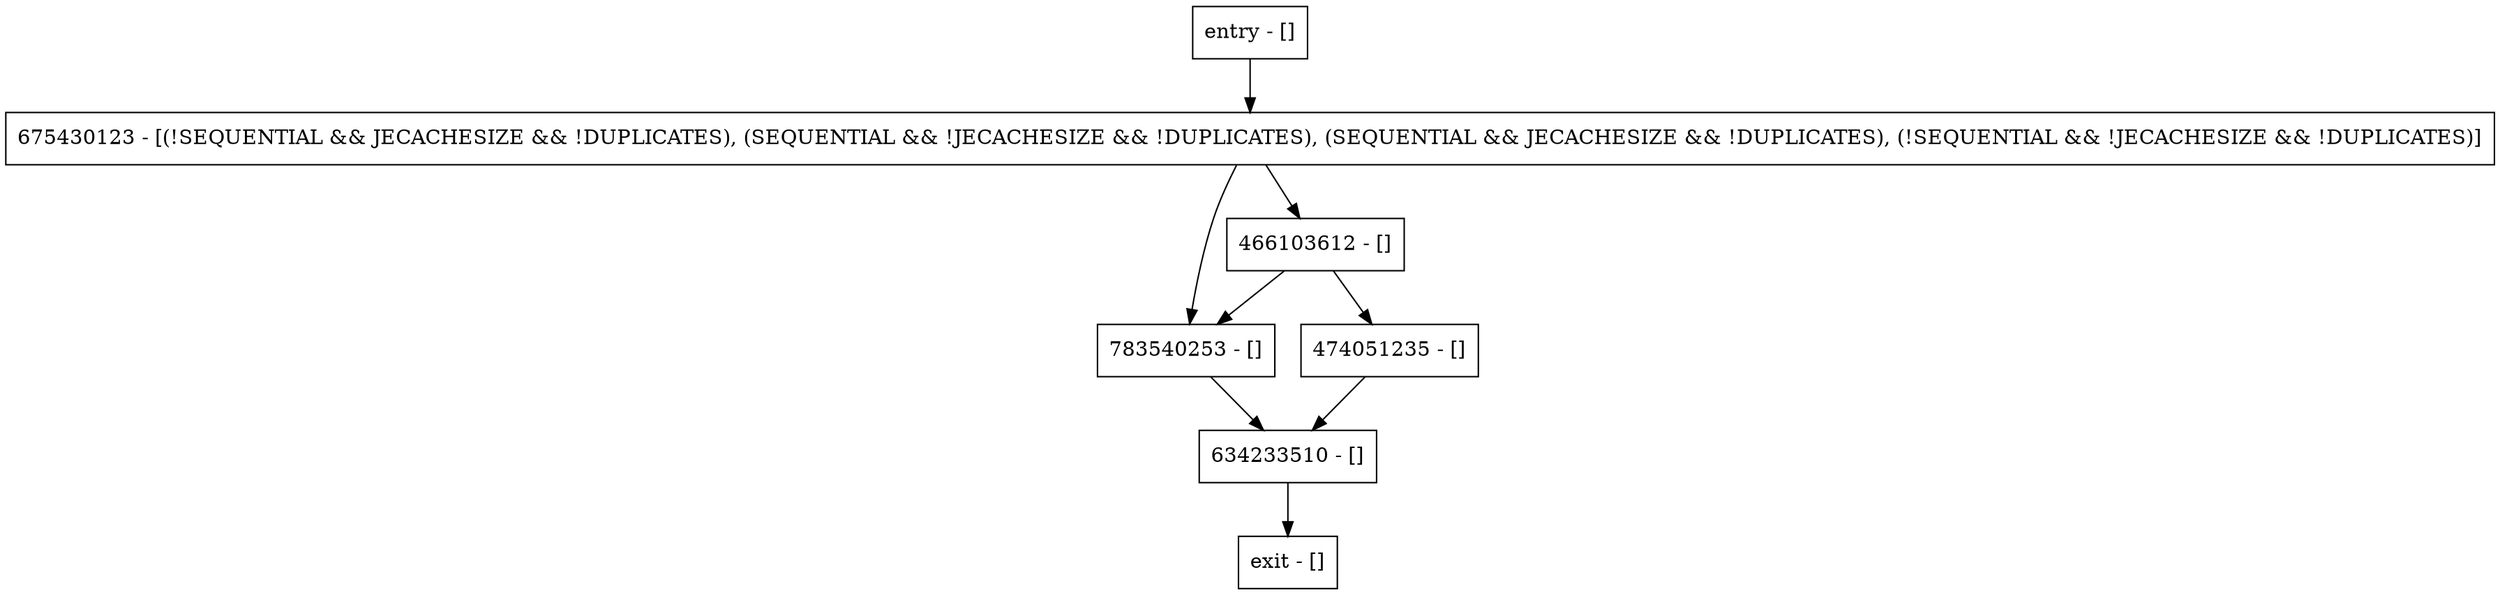 digraph isTransientOrNull {
node [shape=record];
entry [label="entry - []"];
exit [label="exit - []"];
634233510 [label="634233510 - []"];
783540253 [label="783540253 - []"];
466103612 [label="466103612 - []"];
474051235 [label="474051235 - []"];
675430123 [label="675430123 - [(!SEQUENTIAL && JECACHESIZE && !DUPLICATES), (SEQUENTIAL && !JECACHESIZE && !DUPLICATES), (SEQUENTIAL && JECACHESIZE && !DUPLICATES), (!SEQUENTIAL && !JECACHESIZE && !DUPLICATES)]"];
entry;
exit;
entry -> 675430123;
634233510 -> exit;
783540253 -> 634233510;
466103612 -> 783540253;
466103612 -> 474051235;
474051235 -> 634233510;
675430123 -> 783540253;
675430123 -> 466103612;
}
